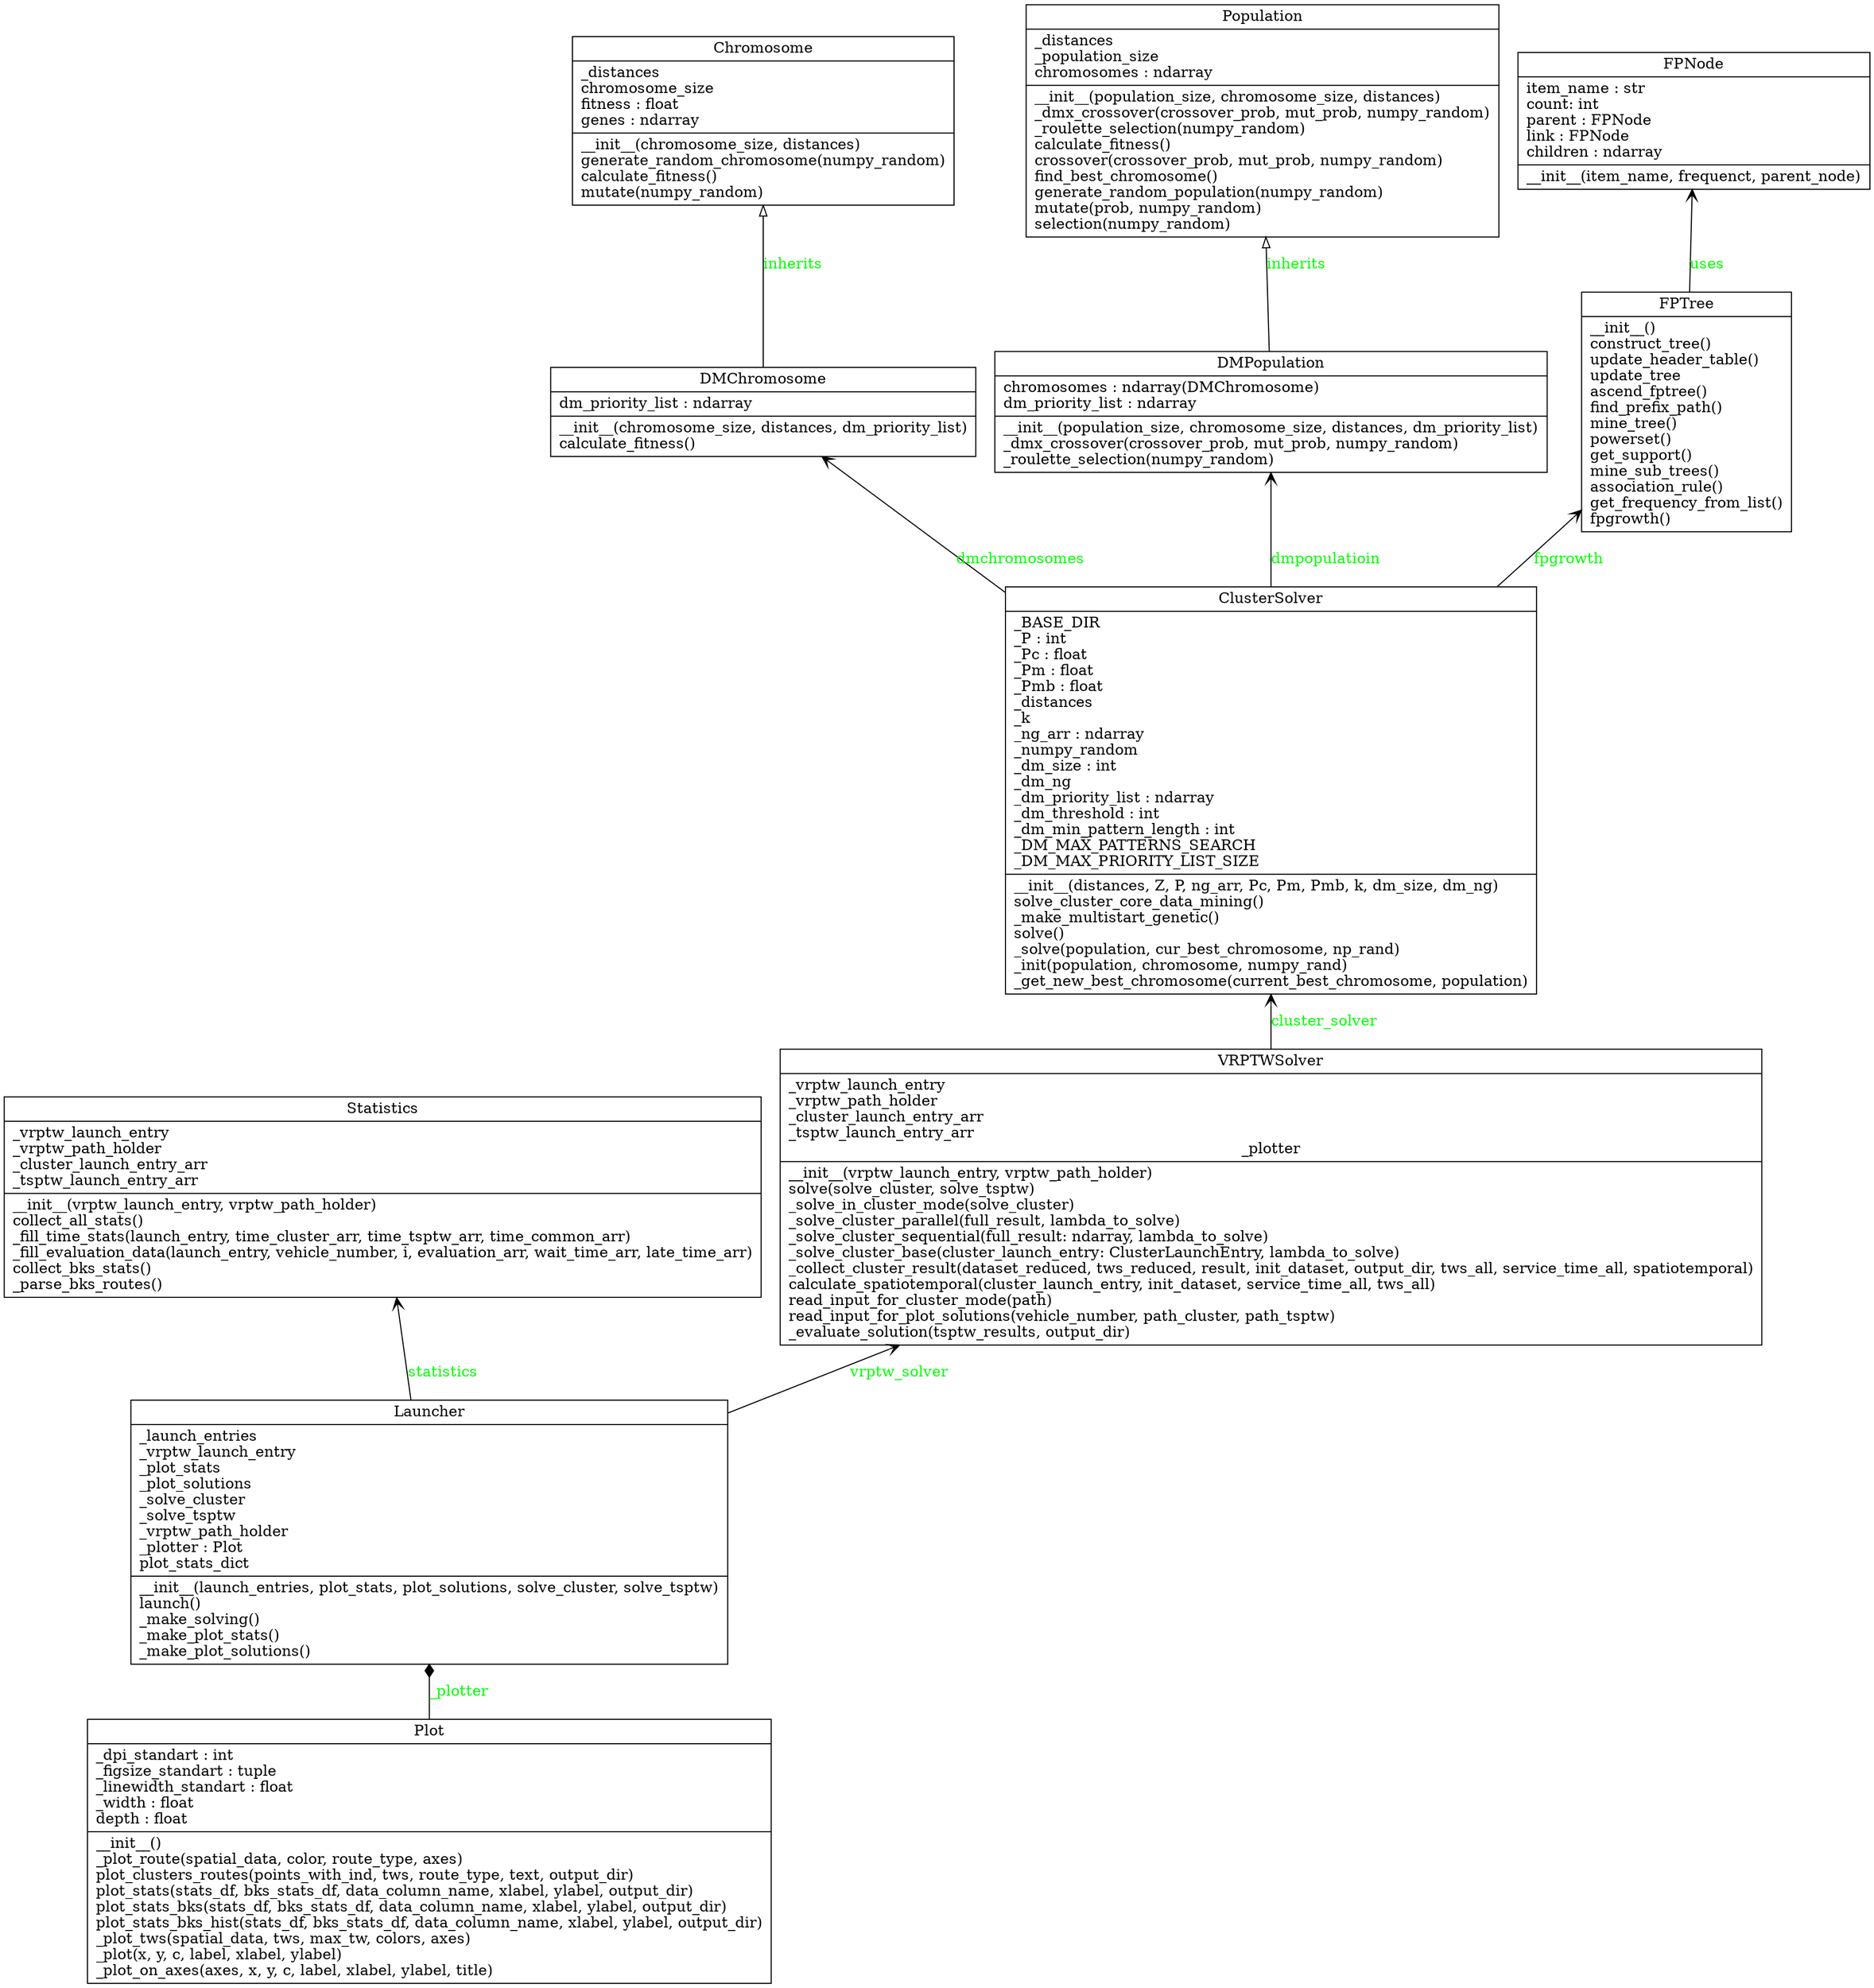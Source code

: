 digraph "classes" {
    charset = "utf-8"
    rankdir = BT
    "0" [label = "{Chromosome|_distances\lchromosome_size\lfitness : float\lgenes : ndarray\l|__init__(chromosome_size, distances)\lgenerate_random_chromosome(numpy_random)\lcalculate_fitness()\lmutate(numpy_random)\l}", shape = "record"];
    "1" [label = "{DMChromosome|dm_priority_list : ndarray\l|__init__(chromosome_size, distances, dm_priority_list)\lcalculate_fitness()\l}", shape = "record"];
    "2" [label = "{Population|_distances\l_population_size\lchromosomes : ndarray\l|__init__(population_size, chromosome_size, distances)\l_dmx_crossover(crossover_prob, mut_prob, numpy_random)\l_roulette_selection(numpy_random)\lcalculate_fitness()\lcrossover(crossover_prob, mut_prob, numpy_random)\lfind_best_chromosome()\lgenerate_random_population(numpy_random)\lmutate(prob, numpy_random)\lselection(numpy_random)\l}", shape = "record"];
    "3" [label = "{DMPopulation|chromosomes : ndarray(DMChromosome)\ldm_priority_list : ndarray\l|__init__(population_size, chromosome_size, distances, dm_priority_list)\l_dmx_crossover(crossover_prob, mut_prob, numpy_random)\l_roulette_selection(numpy_random)\l}", shape = "record"];
    "4" [label = "{ClusterSolver|_BASE_DIR\l_P : int\l_Pc : float\l_Pm : float\l_Pmb : float\l_distances\l_k\l_ng_arr : ndarray\l_numpy_random\l_dm_size : int\l_dm_ng\l_dm_priority_list : ndarray\l_dm_threshold : int\l_dm_min_pattern_length : int\l_DM_MAX_PATTERNS_SEARCH\l_DM_MAX_PRIORITY_LIST_SIZE\l|__init__(distances, Z, P, ng_arr, Pc, Pm, Pmb, k, dm_size, dm_ng)\lsolve_cluster_core_data_mining()\l_make_multistart_genetic()\lsolve()\l_solve(population, cur_best_chromosome, np_rand)\l_init(population, chromosome, numpy_rand)\l_get_new_best_chromosome(current_best_chromosome, population)\l}", shape = "record"];
    "5" [label = "{Launcher|_launch_entries\l_vrptw_launch_entry\l_plot_stats\l_plot_solutions\l_solve_cluster\l_solve_tsptw\l_vrptw_path_holder\l_plotter : Plot\lplot_stats_dict\l|__init__(launch_entries, plot_stats, plot_solutions, solve_cluster, solve_tsptw)\llaunch()\l_make_solving()\l_make_plot_stats()\l_make_plot_solutions()\l}", shape = "record"];
    "6" [label = "{Plot|_dpi_standart : int\l_figsize_standart : tuple\l_linewidth_standart : float\l_width : float\ldepth : float\l|__init__()\l_plot_route(spatial_data, color, route_type, axes)\lplot_clusters_routes(points_with_ind, tws, route_type, text, output_dir)\lplot_stats(stats_df, bks_stats_df, data_column_name, xlabel, ylabel, output_dir)\lplot_stats_bks(stats_df, bks_stats_df, data_column_name, xlabel, ylabel, output_dir)\lplot_stats_bks_hist(stats_df, bks_stats_df, data_column_name, xlabel, ylabel, output_dir)\l_plot_tws(spatial_data, tws, max_tw, colors, axes)\l_plot(x, y, c, label, xlabel, ylabel)\l_plot_on_axes(axes, x, y, c, label, xlabel, ylabel, title)\l}", shape = "record"];
    "7" [label = "{Statistics|_vrptw_launch_entry\l_vrptw_path_holder\l_cluster_launch_entry_arr\l_tsptw_launch_entry_arr\l|__init__(vrptw_launch_entry, vrptw_path_holder)\lcollect_all_stats()\l_fill_time_stats(launch_entry, time_cluster_arr, time_tsptw_arr, time_common_arr)\l_fill_evaluation_data(launch_entry, vehicle_number, i, evaluation_arr, wait_time_arr, late_time_arr)\lcollect_bks_stats()\l_parse_bks_routes()\l}", shape = "record"];
    "8" [label = "{VRPTWSolver|_vrptw_launch_entry\l_vrptw_path_holder\l_cluster_launch_entry_arr\l_tsptw_launch_entry_arr\l_plotter|__init__(vrptw_launch_entry, vrptw_path_holder)\lsolve(solve_cluster, solve_tsptw)\l_solve_in_cluster_mode(solve_cluster)\l_solve_cluster_parallel(full_result, lambda_to_solve)\l_solve_cluster_sequential(full_result: ndarray, lambda_to_solve)\l_solve_cluster_base(cluster_launch_entry: ClusterLaunchEntry, lambda_to_solve)\l_collect_cluster_result(dataset_reduced, tws_reduced, result, init_dataset, output_dir, tws_all, service_time_all, spatiotemporal)\lcalculate_spatiotemporal(cluster_launch_entry, init_dataset, service_time_all, tws_all)\lread_input_for_cluster_mode(path)\lread_input_for_plot_solutions(vehicle_number, path_cluster, path_tsptw)\l_evaluate_solution(tsptw_results, output_dir)\l}", shape = "record"];
    "9" [label = "{FPNode|item_name : str\lcount: int\lparent : FPNode\llink : FPNode\lchildren : ndarray\l|__init__(item_name, frequenct, parent_node)\l}", shape = "record"];
    "10" [label = "{FPTree|__init__()\lconstruct_tree()\lupdate_header_table()\lupdate_tree\lascend_fptree()\lfind_prefix_path()\lmine_tree()\lpowerset()\lget_support()\lmine_sub_trees()\lassociation_rule()\lget_frequency_from_list()\lfpgrowth()\l}", shape = "record"];

    "6" -> "5" [arrowhead = "diamond", arrowtail = "none", fontcolor = "green", label = "_plotter", style = "solid"];
    "5" -> "7" [arrowhead = "open", arrowtail = "none", fontcolor = "green", label = "statistics", style = "solid"];
    "5" -> "8" [arrowhead = "open", arrowtail = "none", fontcolor = "green", label = "vrptw_solver", style = "solid"];

    "8" -> "4" [arrowhead = "open", arrowtail = "none", fontcolor = "green", label = "cluster_solver", style = "solid"];
    "4" -> "1" [arrowhead = "open", arrowtail = "none", fontcolor = "green", label = "dmchromosomes", style = "solid"];
    "4" -> "3" [arrowhead = "open", arrowtail = "none", fontcolor = "green", label = "dmpopulatioin", style = "solid"];

    "1" -> "0" [arrowhead = "onormal", arrowtail = "none", fontcolor = "green", label = "inherits", style = "solid"];
    "3" -> "2" [arrowhead = "onormal", arrowtail = "none", fontcolor = "green", label = "inherits", style = "solid"];

    "4" -> "10" [arrowhead = "open", arrowtail = "none", fontcolor = "green", label = "fpgrowth", style = "solid"];
    "10" -> "9" [arrowhead = "open", arrowtail = "none", fontcolor = "green", label = "uses", style = "solid"];
}
